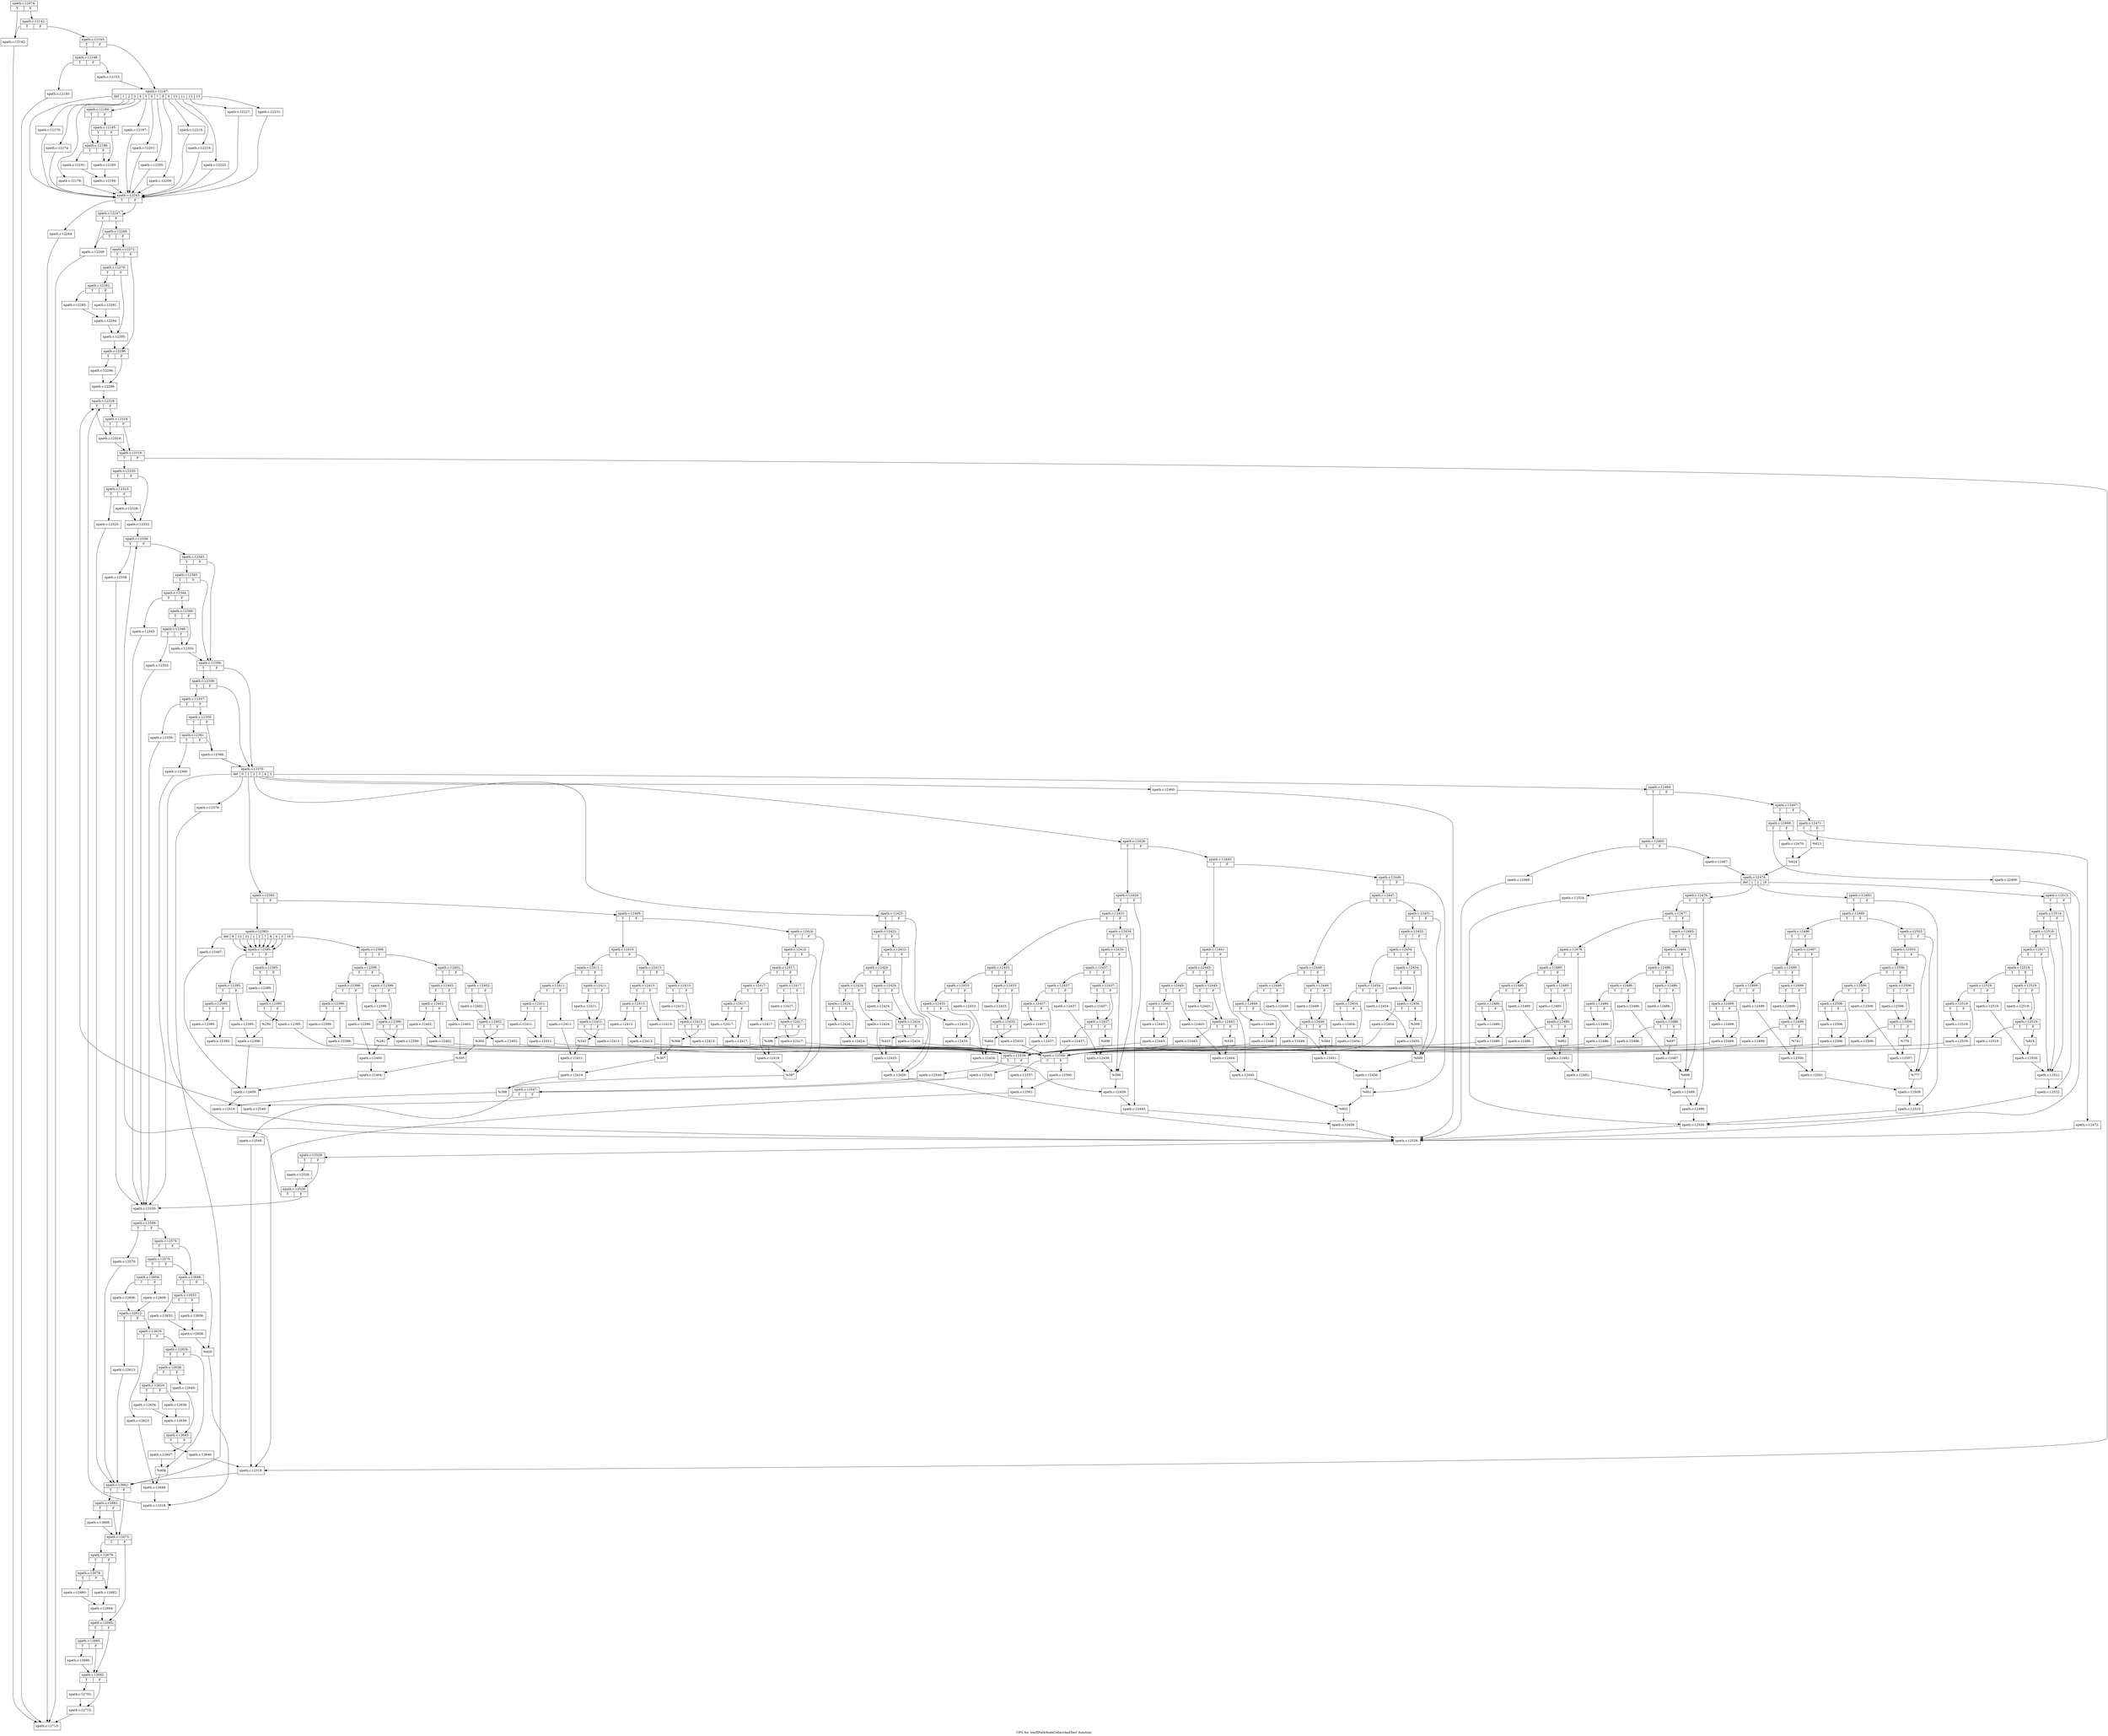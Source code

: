 digraph "CFG for 'xmlXPathNodeCollectAndTest' function" {
	label="CFG for 'xmlXPathNodeCollectAndTest' function";

	Node0x4fb3de0 [shape=record,label="{xpath.c:12074:|{<s0>T|<s1>F}}"];
	Node0x4fb3de0:s0 -> Node0x4fd3a60;
	Node0x4fb3de0:s1 -> Node0x4fd3b00;
	Node0x4fd3b00 [shape=record,label="{xpath.c:12142:|{<s0>T|<s1>F}}"];
	Node0x4fd3b00:s0 -> Node0x4fd3a60;
	Node0x4fd3b00:s1 -> Node0x4fd3ab0;
	Node0x4fd3a60 [shape=record,label="{xpath.c:12142:}"];
	Node0x4fd3a60 -> Node0x4fc3c10;
	Node0x4fd3ab0 [shape=record,label="{xpath.c:12143:|{<s0>T|<s1>F}}"];
	Node0x4fd3ab0:s0 -> Node0x4fd4680;
	Node0x4fd3ab0:s1 -> Node0x4fd46d0;
	Node0x4fd4680 [shape=record,label="{xpath.c:12148:|{<s0>T|<s1>F}}"];
	Node0x4fd4680:s0 -> Node0x4fd4d00;
	Node0x4fd4680:s1 -> Node0x4fd4d50;
	Node0x4fd4d00 [shape=record,label="{xpath.c:12150:}"];
	Node0x4fd4d00 -> Node0x4fc3c10;
	Node0x4fd4d50 [shape=record,label="{xpath.c:12153:}"];
	Node0x4fd4d50 -> Node0x4fd46d0;
	Node0x4fd46d0 [shape=record,label="{xpath.c:12167:|{<s0>def|<s1>1|<s2>2|<s3>3|<s4>4|<s5>5|<s6>6|<s7>7|<s8>8|<s9>9|<s10>10|<s11>11|<s12>12|<s13>13}}"];
	Node0x4fd46d0:s0 -> Node0x4fd5eb0;
	Node0x4fd46d0:s1 -> Node0x4fd6480;
	Node0x4fd46d0:s2 -> Node0x4fd6630;
	Node0x4fd46d0:s3 -> Node0x4fd67e0;
	Node0x4fd46d0:s4 -> Node0x4fd7160;
	Node0x4fd46d0:s5 -> Node0x4fd6f20;
	Node0x4fd46d0:s6 -> Node0x4fd7c00;
	Node0x4fd46d0:s7 -> Node0x4fd8450;
	Node0x4fd46d0:s8 -> Node0x4fd8750;
	Node0x4fd46d0:s9 -> Node0x4fd8a50;
	Node0x4fd46d0:s10 -> Node0x4fd8fa0;
	Node0x4fd46d0:s11 -> Node0x4fd92a0;
	Node0x4fd46d0:s12 -> Node0x4fd9ba0;
	Node0x4fd46d0:s13 -> Node0x4fda000;
	Node0x4fd6480 [shape=record,label="{xpath.c:12170:}"];
	Node0x4fd6480 -> Node0x4fd5eb0;
	Node0x4fd6630 [shape=record,label="{xpath.c:12174:}"];
	Node0x4fd6630 -> Node0x4fd5eb0;
	Node0x4fd67e0 [shape=record,label="{xpath.c:12178:}"];
	Node0x4fd67e0 -> Node0x4fd5eb0;
	Node0x4fd7160 [shape=record,label="{xpath.c:12184:|{<s0>T|<s1>F}}"];
	Node0x4fd7160:s0 -> Node0x4fd7320;
	Node0x4fd7160:s1 -> Node0x4fd7370;
	Node0x4fd7370 [shape=record,label="{xpath.c:12185:|{<s0>T|<s1>F}}"];
	Node0x4fd7370:s0 -> Node0x4fd7320;
	Node0x4fd7370:s1 -> Node0x4fd72d0;
	Node0x4fd7320 [shape=record,label="{xpath.c:12186:|{<s0>T|<s1>F}}"];
	Node0x4fd7320:s0 -> Node0x4fd7230;
	Node0x4fd7320:s1 -> Node0x4fd72d0;
	Node0x4fd7230 [shape=record,label="{xpath.c:12191:}"];
	Node0x4fd7230 -> Node0x4fd7280;
	Node0x4fd72d0 [shape=record,label="{xpath.c:12193:}"];
	Node0x4fd72d0 -> Node0x4fd7280;
	Node0x4fd7280 [shape=record,label="{xpath.c:12194:}"];
	Node0x4fd7280 -> Node0x4fd5eb0;
	Node0x4fd6f20 [shape=record,label="{xpath.c:12197:}"];
	Node0x4fd6f20 -> Node0x4fd5eb0;
	Node0x4fd7c00 [shape=record,label="{xpath.c:12201:}"];
	Node0x4fd7c00 -> Node0x4fd5eb0;
	Node0x4fd8450 [shape=record,label="{xpath.c:12205:}"];
	Node0x4fd8450 -> Node0x4fd5eb0;
	Node0x4fd8750 [shape=record,label="{xpath.c:12209:}"];
	Node0x4fd8750 -> Node0x4fd5eb0;
	Node0x4fd8a50 [shape=record,label="{xpath.c:12213:}"];
	Node0x4fd8a50 -> Node0x4fd5eb0;
	Node0x4fd8fa0 [shape=record,label="{xpath.c:12219:}"];
	Node0x4fd8fa0 -> Node0x4fd5eb0;
	Node0x4fd92a0 [shape=record,label="{xpath.c:12223:}"];
	Node0x4fd92a0 -> Node0x4fd5eb0;
	Node0x4fd9ba0 [shape=record,label="{xpath.c:12227:}"];
	Node0x4fd9ba0 -> Node0x4fd5eb0;
	Node0x4fda000 [shape=record,label="{xpath.c:12231:}"];
	Node0x4fda000 -> Node0x4fd5eb0;
	Node0x4fd5eb0 [shape=record,label="{xpath.c:12243:|{<s0>T|<s1>F}}"];
	Node0x4fd5eb0:s0 -> Node0x4fd61b0;
	Node0x4fd5eb0:s1 -> Node0x4fda400;
	Node0x4fd61b0 [shape=record,label="{xpath.c:12244:}"];
	Node0x4fd61b0 -> Node0x4fc3c10;
	Node0x4fda400 [shape=record,label="{xpath.c:12247:|{<s0>T|<s1>F}}"];
	Node0x4fda400:s0 -> Node0x4fdad70;
	Node0x4fda400:s1 -> Node0x4fdae10;
	Node0x4fdae10 [shape=record,label="{xpath.c:12248:|{<s0>T|<s1>F}}"];
	Node0x4fdae10:s0 -> Node0x4fdad70;
	Node0x4fdae10:s1 -> Node0x4fdadc0;
	Node0x4fdad70 [shape=record,label="{xpath.c:12249:}"];
	Node0x4fdad70 -> Node0x4fc3c10;
	Node0x4fdadc0 [shape=record,label="{xpath.c:12271:|{<s0>T|<s1>F}}"];
	Node0x4fdadc0:s0 -> Node0x4fdbfa0;
	Node0x4fdadc0:s1 -> Node0x4fdbff0;
	Node0x4fdbfa0 [shape=record,label="{xpath.c:12279:|{<s0>T|<s1>F}}"];
	Node0x4fdbfa0:s0 -> Node0x4fdcae0;
	Node0x4fdbfa0:s1 -> Node0x4fdcb30;
	Node0x4fdcae0 [shape=record,label="{xpath.c:12281:|{<s0>T|<s1>F}}"];
	Node0x4fdcae0:s0 -> Node0x4fdd040;
	Node0x4fdcae0:s1 -> Node0x4fdd5f0;
	Node0x4fdd040 [shape=record,label="{xpath.c:12285:}"];
	Node0x4fdd040 -> Node0x4fdd370;
	Node0x4fdd5f0 [shape=record,label="{xpath.c:12291:}"];
	Node0x4fdd5f0 -> Node0x4fdd370;
	Node0x4fdd370 [shape=record,label="{xpath.c:12294:}"];
	Node0x4fdd370 -> Node0x4fdcb30;
	Node0x4fdcb30 [shape=record,label="{xpath.c:12295:}"];
	Node0x4fdcb30 -> Node0x4fdbff0;
	Node0x4fdbff0 [shape=record,label="{xpath.c:12296:|{<s0>T|<s1>F}}"];
	Node0x4fdbff0:s0 -> Node0x4fde670;
	Node0x4fdbff0:s1 -> Node0x4fde620;
	Node0x4fde670 [shape=record,label="{xpath.c:12296:}"];
	Node0x4fde670 -> Node0x4fde620;
	Node0x4fde620 [shape=record,label="{xpath.c:12296:}"];
	Node0x4fde620 -> Node0x4fdf4d0;
	Node0x4fdf4d0 [shape=record,label="{xpath.c:12318:|{<s0>T|<s1>F}}"];
	Node0x4fdf4d0:s0 -> Node0x4fdf780;
	Node0x4fdf4d0:s1 -> Node0x4fdf7d0;
	Node0x4fdf7d0 [shape=record,label="{xpath.c:12318:|{<s0>T|<s1>F}}"];
	Node0x4fdf7d0:s0 -> Node0x4fdf780;
	Node0x4fdf7d0:s1 -> Node0x4fdf730;
	Node0x4fdf780 [shape=record,label="{xpath.c:12319:}"];
	Node0x4fdf780 -> Node0x4fdf730;
	Node0x4fdf730 [shape=record,label="{xpath.c:12318:|{<s0>T|<s1>F}}"];
	Node0x4fdf730:s0 -> Node0x4fe0120;
	Node0x4fdf730:s1 -> Node0x4fdf6b0;
	Node0x4fe0120 [shape=record,label="{xpath.c:12320:|{<s0>T|<s1>F}}"];
	Node0x4fe0120:s0 -> Node0x4fe0910;
	Node0x4fe0120:s1 -> Node0x4fe0960;
	Node0x4fe0910 [shape=record,label="{xpath.c:12323:|{<s0>T|<s1>F}}"];
	Node0x4fe0910:s0 -> Node0x4fe0e70;
	Node0x4fe0910:s1 -> Node0x4fe0ec0;
	Node0x4fe0e70 [shape=record,label="{xpath.c:12325:}"];
	Node0x4fe0e70 -> Node0x4fe1050;
	Node0x4fe0ec0 [shape=record,label="{xpath.c:12328:}"];
	Node0x4fe0ec0 -> Node0x4fe0960;
	Node0x4fe0960 [shape=record,label="{xpath.c:12332:}"];
	Node0x4fe0960 -> Node0x4fe1da0;
	Node0x4fe1da0 [shape=record,label="{xpath.c:12336:|{<s0>T|<s1>F}}"];
	Node0x4fe1da0:s0 -> Node0x4fe2380;
	Node0x4fe1da0:s1 -> Node0x4fe23d0;
	Node0x4fe2380 [shape=record,label="{xpath.c:12338:}"];
	Node0x4fe2380 -> Node0x4fe1d00;
	Node0x4fe23d0 [shape=record,label="{xpath.c:12343:|{<s0>T|<s1>F}}"];
	Node0x4fe23d0:s0 -> Node0x4fe27a0;
	Node0x4fe23d0:s1 -> Node0x4fe2750;
	Node0x4fe27a0 [shape=record,label="{xpath.c:12343:|{<s0>T|<s1>F}}"];
	Node0x4fe27a0:s0 -> Node0x4fe2700;
	Node0x4fe27a0:s1 -> Node0x4fe2750;
	Node0x4fe2700 [shape=record,label="{xpath.c:12344:|{<s0>T|<s1>F}}"];
	Node0x4fe2700:s0 -> Node0x4fe2e20;
	Node0x4fe2700:s1 -> Node0x4fe2e70;
	Node0x4fe2e20 [shape=record,label="{xpath.c:12345:}"];
	Node0x4fe2e20 -> Node0x4fe1d00;
	Node0x4fe2e70 [shape=record,label="{xpath.c:12346:|{<s0>T|<s1>F}}"];
	Node0x4fe2e70:s0 -> Node0x4fe3350;
	Node0x4fe2e70:s1 -> Node0x4fe3300;
	Node0x4fe3350 [shape=record,label="{xpath.c:12348:|{<s0>T|<s1>F}}"];
	Node0x4fe3350:s0 -> Node0x4fe32b0;
	Node0x4fe3350:s1 -> Node0x4fe3300;
	Node0x4fe32b0 [shape=record,label="{xpath.c:12353:}"];
	Node0x4fe32b0 -> Node0x4fe1d00;
	Node0x4fe3300 [shape=record,label="{xpath.c:12355:}"];
	Node0x4fe3300 -> Node0x4fe2750;
	Node0x4fe2750 [shape=record,label="{xpath.c:12356:|{<s0>T|<s1>F}}"];
	Node0x4fe2750:s0 -> Node0x4fe3ef0;
	Node0x4fe2750:s1 -> Node0x4fe3ea0;
	Node0x4fe3ef0 [shape=record,label="{xpath.c:12356:|{<s0>T|<s1>F}}"];
	Node0x4fe3ef0:s0 -> Node0x4fe3e50;
	Node0x4fe3ef0:s1 -> Node0x4fe3ea0;
	Node0x4fe3e50 [shape=record,label="{xpath.c:12357:|{<s0>T|<s1>F}}"];
	Node0x4fe3e50:s0 -> Node0x4fe4570;
	Node0x4fe3e50:s1 -> Node0x4fe45c0;
	Node0x4fe4570 [shape=record,label="{xpath.c:12358:}"];
	Node0x4fe4570 -> Node0x4fe1d00;
	Node0x4fe45c0 [shape=record,label="{xpath.c:12359:|{<s0>T|<s1>F}}"];
	Node0x4fe45c0:s0 -> Node0x4fe4aa0;
	Node0x4fe45c0:s1 -> Node0x4fe4a50;
	Node0x4fe4aa0 [shape=record,label="{xpath.c:12361:|{<s0>T|<s1>F}}"];
	Node0x4fe4aa0:s0 -> Node0x4fe4a00;
	Node0x4fe4aa0:s1 -> Node0x4fe4a50;
	Node0x4fe4a00 [shape=record,label="{xpath.c:12366:}"];
	Node0x4fe4a00 -> Node0x4fe1d00;
	Node0x4fe4a50 [shape=record,label="{xpath.c:12368:}"];
	Node0x4fe4a50 -> Node0x4fe3ea0;
	Node0x4fe3ea0 [shape=record,label="{xpath.c:12370:|{<s0>def|<s1>0|<s2>1|<s3>2|<s4>3|<s5>4|<s6>5}}"];
	Node0x4fe3ea0:s0 -> Node0x4fe56f0;
	Node0x4fe3ea0:s1 -> Node0x4fe5b10;
	Node0x4fe3ea0:s2 -> Node0x4fe5fe0;
	Node0x4fe3ea0:s3 -> Node0x4ff2210;
	Node0x4fe3ea0:s4 -> Node0x4ff47d0;
	Node0x4fe3ea0:s5 -> Node0x5000260;
	Node0x4fe3ea0:s6 -> Node0x50006f0;
	Node0x4fe5b10 [shape=record,label="{xpath.c:12378:}"];
	Node0x4fe5b10 -> Node0x4fe1050;
	Node0x4fe5fe0 [shape=record,label="{xpath.c:12382:|{<s0>T|<s1>F}}"];
	Node0x4fe5fe0:s0 -> Node0x4fe60d0;
	Node0x4fe5fe0:s1 -> Node0x4fe6170;
	Node0x4fe60d0 [shape=record,label="{xpath.c:12383:|{<s0>def|<s1>9|<s2>13|<s3>21|<s4>1|<s5>2|<s6>7|<s7>8|<s8>4|<s9>3|<s10>18}}"];
	Node0x4fe60d0:s0 -> Node0x4fe6670;
	Node0x4fe60d0:s1 -> Node0x4fe69b0;
	Node0x4fe60d0:s2 -> Node0x4fe69b0;
	Node0x4fe60d0:s3 -> Node0x4fe69b0;
	Node0x4fe60d0:s4 -> Node0x4fe69b0;
	Node0x4fe60d0:s5 -> Node0x4fe69b0;
	Node0x4fe60d0:s6 -> Node0x4fe69b0;
	Node0x4fe60d0:s7 -> Node0x4fe69b0;
	Node0x4fe60d0:s8 -> Node0x4fe69b0;
	Node0x4fe60d0:s9 -> Node0x4fe69b0;
	Node0x4fe60d0:s10 -> Node0x4fe82e0;
	Node0x4fe69b0 [shape=record,label="{xpath.c:12395:|{<s0>T|<s1>F}}"];
	Node0x4fe69b0:s0 -> Node0x4fe6a70;
	Node0x4fe69b0:s1 -> Node0x4fe6b10;
	Node0x4fe6a70 [shape=record,label="{xpath.c:12395:|{<s0>T|<s1>F}}"];
	Node0x4fe6a70:s0 -> Node0x4fe6e10;
	Node0x4fe6a70:s1 -> Node0x4fe6e60;
	Node0x4fe6e10 [shape=record,label="{xpath.c:12395:|{<s0>T|<s1>F}}"];
	Node0x4fe6e10:s0 -> Node0x4fe7260;
	Node0x4fe6e10:s1 -> Node0x4fe72b0;
	Node0x4fe7260 [shape=record,label="{xpath.c:12395:}"];
	Node0x4fe7260 -> Node0x4fe72b0;
	Node0x4fe72b0 [shape=record,label="{xpath.c:12395:}"];
	Node0x4fe72b0 -> Node0x4fe7780;
	Node0x4fe6e60 [shape=record,label="{xpath.c:12395:}"];
	Node0x4fe6e60 -> Node0x4fe6ac0;
	Node0x4fe6b10 [shape=record,label="{xpath.c:12395:|{<s0>T|<s1>F}}"];
	Node0x4fe6b10:s0 -> Node0x4fe7940;
	Node0x4fe6b10:s1 -> Node0x4fe7990;
	Node0x4fe7940 [shape=record,label="{xpath.c:12395:}"];
	Node0x4fe7940 -> Node0x4fe7990;
	Node0x4fe7990 [shape=record,label="{xpath.c:12395:|{<s0>T|<s1>F}}"];
	Node0x4fe7990:s0 -> Node0x4fe7f00;
	Node0x4fe7990:s1 -> Node0x4fe7f50;
	Node0x4fe7f00 [shape=record,label="{xpath.c:12395:}"];
	Node0x4fe7f00 -> Node0x4fe8140;
	Node0x4fe7f50 [shape=record,label="{%250}"];
	Node0x4fe7f50 -> Node0x4fe6ac0;
	Node0x4fe6ac0 [shape=record,label="{xpath.c:12396:}"];
	Node0x4fe6ac0 -> Node0x4fe64c0;
	Node0x4fe82e0 [shape=record,label="{xpath.c:12398:|{<s0>T|<s1>F}}"];
	Node0x4fe82e0:s0 -> Node0x4fe8440;
	Node0x4fe82e0:s1 -> Node0x4fe84e0;
	Node0x4fe8440 [shape=record,label="{xpath.c:12399:|{<s0>T|<s1>F}}"];
	Node0x4fe8440:s0 -> Node0x4fe8870;
	Node0x4fe8440:s1 -> Node0x4fe8910;
	Node0x4fe8870 [shape=record,label="{xpath.c:12399:|{<s0>T|<s1>F}}"];
	Node0x4fe8870:s0 -> Node0x4fe8bb0;
	Node0x4fe8870:s1 -> Node0x4fe8c00;
	Node0x4fe8bb0 [shape=record,label="{xpath.c:12399:|{<s0>T|<s1>F}}"];
	Node0x4fe8bb0:s0 -> Node0x4fe9080;
	Node0x4fe8bb0:s1 -> Node0x4fe90d0;
	Node0x4fe9080 [shape=record,label="{xpath.c:12399:}"];
	Node0x4fe9080 -> Node0x4fe90d0;
	Node0x4fe90d0 [shape=record,label="{xpath.c:12399:}"];
	Node0x4fe90d0 -> Node0x4fe7780;
	Node0x4fe8c00 [shape=record,label="{xpath.c:12399:}"];
	Node0x4fe8c00 -> Node0x4fe88c0;
	Node0x4fe8910 [shape=record,label="{xpath.c:12399:|{<s0>T|<s1>F}}"];
	Node0x4fe8910:s0 -> Node0x4fe9910;
	Node0x4fe8910:s1 -> Node0x4fe9960;
	Node0x4fe9910 [shape=record,label="{xpath.c:12399:}"];
	Node0x4fe9910 -> Node0x4fe9960;
	Node0x4fe9960 [shape=record,label="{xpath.c:12399:|{<s0>T|<s1>F}}"];
	Node0x4fe9960:s0 -> Node0x4fea080;
	Node0x4fe9960:s1 -> Node0x4fea0d0;
	Node0x4fea080 [shape=record,label="{xpath.c:12399:}"];
	Node0x4fea080 -> Node0x4fe8140;
	Node0x4fea0d0 [shape=record,label="{%281}"];
	Node0x4fea0d0 -> Node0x4fe88c0;
	Node0x4fe88c0 [shape=record,label="{xpath.c:12400:}"];
	Node0x4fe88c0 -> Node0x4fe8490;
	Node0x4fe84e0 [shape=record,label="{xpath.c:12401:|{<s0>T|<s1>F}}"];
	Node0x4fe84e0:s0 -> Node0x4fea600;
	Node0x4fe84e0:s1 -> Node0x4fea6a0;
	Node0x4fea600 [shape=record,label="{xpath.c:12402:|{<s0>T|<s1>F}}"];
	Node0x4fea600:s0 -> Node0x4fea9a0;
	Node0x4fea600:s1 -> Node0x4fea9f0;
	Node0x4fea9a0 [shape=record,label="{xpath.c:12402:|{<s0>T|<s1>F}}"];
	Node0x4fea9a0:s0 -> Node0x4feadf0;
	Node0x4fea9a0:s1 -> Node0x4feae40;
	Node0x4feadf0 [shape=record,label="{xpath.c:12402:}"];
	Node0x4feadf0 -> Node0x4feae40;
	Node0x4feae40 [shape=record,label="{xpath.c:12402:}"];
	Node0x4feae40 -> Node0x4fe7780;
	Node0x4fea9f0 [shape=record,label="{xpath.c:12402:}"];
	Node0x4fea9f0 -> Node0x4fea650;
	Node0x4fea6a0 [shape=record,label="{xpath.c:12402:|{<s0>T|<s1>F}}"];
	Node0x4fea6a0:s0 -> Node0x4feb480;
	Node0x4fea6a0:s1 -> Node0x4feb4d0;
	Node0x4feb480 [shape=record,label="{xpath.c:12402:}"];
	Node0x4feb480 -> Node0x4feb4d0;
	Node0x4feb4d0 [shape=record,label="{xpath.c:12402:|{<s0>T|<s1>F}}"];
	Node0x4feb4d0:s0 -> Node0x4feba40;
	Node0x4feb4d0:s1 -> Node0x4feba90;
	Node0x4feba40 [shape=record,label="{xpath.c:12402:}"];
	Node0x4feba40 -> Node0x4fe8140;
	Node0x4feba90 [shape=record,label="{%304}"];
	Node0x4feba90 -> Node0x4fea650;
	Node0x4fea650 [shape=record,label="{%305}"];
	Node0x4fea650 -> Node0x4fe8490;
	Node0x4fe8490 [shape=record,label="{xpath.c:12404:}"];
	Node0x4fe8490 -> Node0x4fe64c0;
	Node0x4fe6670 [shape=record,label="{xpath.c:12407:}"];
	Node0x4fe6670 -> Node0x4fe64c0;
	Node0x4fe64c0 [shape=record,label="{xpath.c:12409:}"];
	Node0x4fe64c0 -> Node0x4fe6120;
	Node0x4fe6170 [shape=record,label="{xpath.c:12409:|{<s0>T|<s1>F}}"];
	Node0x4fe6170:s0 -> Node0x4fec170;
	Node0x4fe6170:s1 -> Node0x4fec210;
	Node0x4fec170 [shape=record,label="{xpath.c:12410:|{<s0>T|<s1>F}}"];
	Node0x4fec170:s0 -> Node0x4fec760;
	Node0x4fec170:s1 -> Node0x4fec800;
	Node0x4fec760 [shape=record,label="{xpath.c:12411:|{<s0>T|<s1>F}}"];
	Node0x4fec760:s0 -> Node0x4fecbf0;
	Node0x4fec760:s1 -> Node0x4fecc90;
	Node0x4fecbf0 [shape=record,label="{xpath.c:12411:|{<s0>T|<s1>F}}"];
	Node0x4fecbf0:s0 -> Node0x4fecf30;
	Node0x4fecbf0:s1 -> Node0x4fecf80;
	Node0x4fecf30 [shape=record,label="{xpath.c:12411:|{<s0>T|<s1>F}}"];
	Node0x4fecf30:s0 -> Node0x4fed400;
	Node0x4fecf30:s1 -> Node0x4fed450;
	Node0x4fed400 [shape=record,label="{xpath.c:12411:}"];
	Node0x4fed400 -> Node0x4fed450;
	Node0x4fed450 [shape=record,label="{xpath.c:12411:}"];
	Node0x4fed450 -> Node0x4fe7780;
	Node0x4fecf80 [shape=record,label="{xpath.c:12411:}"];
	Node0x4fecf80 -> Node0x4fecc40;
	Node0x4fecc90 [shape=record,label="{xpath.c:12411:|{<s0>T|<s1>F}}"];
	Node0x4fecc90:s0 -> Node0x4fedc90;
	Node0x4fecc90:s1 -> Node0x4fedce0;
	Node0x4fedc90 [shape=record,label="{xpath.c:12411:}"];
	Node0x4fedc90 -> Node0x4fedce0;
	Node0x4fedce0 [shape=record,label="{xpath.c:12411:|{<s0>T|<s1>F}}"];
	Node0x4fedce0:s0 -> Node0x4fee400;
	Node0x4fedce0:s1 -> Node0x4fee450;
	Node0x4fee400 [shape=record,label="{xpath.c:12411:}"];
	Node0x4fee400 -> Node0x4fe8140;
	Node0x4fee450 [shape=record,label="{%343}"];
	Node0x4fee450 -> Node0x4fecc40;
	Node0x4fecc40 [shape=record,label="{xpath.c:12411:}"];
	Node0x4fecc40 -> Node0x4fec7b0;
	Node0x4fec800 [shape=record,label="{xpath.c:12413:|{<s0>T|<s1>F}}"];
	Node0x4fec800:s0 -> Node0x4fee7a0;
	Node0x4fec800:s1 -> Node0x4fee840;
	Node0x4fee7a0 [shape=record,label="{xpath.c:12413:|{<s0>T|<s1>F}}"];
	Node0x4fee7a0:s0 -> Node0x4feeb40;
	Node0x4fee7a0:s1 -> Node0x4feeb90;
	Node0x4feeb40 [shape=record,label="{xpath.c:12413:|{<s0>T|<s1>F}}"];
	Node0x4feeb40:s0 -> Node0x4feef90;
	Node0x4feeb40:s1 -> Node0x4feefe0;
	Node0x4feef90 [shape=record,label="{xpath.c:12413:}"];
	Node0x4feef90 -> Node0x4feefe0;
	Node0x4feefe0 [shape=record,label="{xpath.c:12413:}"];
	Node0x4feefe0 -> Node0x4fe7780;
	Node0x4feeb90 [shape=record,label="{xpath.c:12413:}"];
	Node0x4feeb90 -> Node0x4fee7f0;
	Node0x4fee840 [shape=record,label="{xpath.c:12413:|{<s0>T|<s1>F}}"];
	Node0x4fee840:s0 -> Node0x4fef620;
	Node0x4fee840:s1 -> Node0x4fef670;
	Node0x4fef620 [shape=record,label="{xpath.c:12413:}"];
	Node0x4fef620 -> Node0x4fef670;
	Node0x4fef670 [shape=record,label="{xpath.c:12413:|{<s0>T|<s1>F}}"];
	Node0x4fef670:s0 -> Node0x4fefbe0;
	Node0x4fef670:s1 -> Node0x4fefc30;
	Node0x4fefbe0 [shape=record,label="{xpath.c:12413:}"];
	Node0x4fefbe0 -> Node0x4fe8140;
	Node0x4fefc30 [shape=record,label="{%366}"];
	Node0x4fefc30 -> Node0x4fee7f0;
	Node0x4fee7f0 [shape=record,label="{%367}"];
	Node0x4fee7f0 -> Node0x4fec7b0;
	Node0x4fec7b0 [shape=record,label="{xpath.c:12414:}"];
	Node0x4fec7b0 -> Node0x4fec1c0;
	Node0x4fec210 [shape=record,label="{xpath.c:12414:|{<s0>T|<s1>F}}"];
	Node0x4fec210:s0 -> Node0x4ff0170;
	Node0x4fec210:s1 -> Node0x4ff0120;
	Node0x4ff0170 [shape=record,label="{xpath.c:12415:|{<s0>T|<s1>F}}"];
	Node0x4ff0170:s0 -> Node0x4ff00d0;
	Node0x4ff0170:s1 -> Node0x4ff0120;
	Node0x4ff00d0 [shape=record,label="{xpath.c:12417:|{<s0>T|<s1>F}}"];
	Node0x4ff00d0:s0 -> Node0x4ff0860;
	Node0x4ff00d0:s1 -> Node0x4ff0900;
	Node0x4ff0860 [shape=record,label="{xpath.c:12417:|{<s0>T|<s1>F}}"];
	Node0x4ff0860:s0 -> Node0x4ff0ba0;
	Node0x4ff0860:s1 -> Node0x4ff0bf0;
	Node0x4ff0ba0 [shape=record,label="{xpath.c:12417:|{<s0>T|<s1>F}}"];
	Node0x4ff0ba0:s0 -> Node0x4ff0ff0;
	Node0x4ff0ba0:s1 -> Node0x4ff1040;
	Node0x4ff0ff0 [shape=record,label="{xpath.c:12417:}"];
	Node0x4ff0ff0 -> Node0x4ff1040;
	Node0x4ff1040 [shape=record,label="{xpath.c:12417:}"];
	Node0x4ff1040 -> Node0x4fe7780;
	Node0x4ff0bf0 [shape=record,label="{xpath.c:12417:}"];
	Node0x4ff0bf0 -> Node0x4ff08b0;
	Node0x4ff0900 [shape=record,label="{xpath.c:12417:|{<s0>T|<s1>F}}"];
	Node0x4ff0900:s0 -> Node0x4ff1680;
	Node0x4ff0900:s1 -> Node0x4ff16d0;
	Node0x4ff1680 [shape=record,label="{xpath.c:12417:}"];
	Node0x4ff1680 -> Node0x4ff16d0;
	Node0x4ff16d0 [shape=record,label="{xpath.c:12417:|{<s0>T|<s1>F}}"];
	Node0x4ff16d0:s0 -> Node0x4ff1c40;
	Node0x4ff16d0:s1 -> Node0x4ff1c90;
	Node0x4ff1c40 [shape=record,label="{xpath.c:12417:}"];
	Node0x4ff1c40 -> Node0x4fe8140;
	Node0x4ff1c90 [shape=record,label="{%396}"];
	Node0x4ff1c90 -> Node0x4ff08b0;
	Node0x4ff08b0 [shape=record,label="{xpath.c:12418:}"];
	Node0x4ff08b0 -> Node0x4ff0120;
	Node0x4ff0120 [shape=record,label="{%397}"];
	Node0x4ff0120 -> Node0x4fec1c0;
	Node0x4fec1c0 [shape=record,label="{%398}"];
	Node0x4fec1c0 -> Node0x4fe6120;
	Node0x4fe6120 [shape=record,label="{xpath.c:12419:}"];
	Node0x4fe6120 -> Node0x4fe56f0;
	Node0x4ff2210 [shape=record,label="{xpath.c:12421:|{<s0>T|<s1>F}}"];
	Node0x4ff2210:s0 -> Node0x4ff23a0;
	Node0x4ff2210:s1 -> Node0x4ff2350;
	Node0x4ff23a0 [shape=record,label="{xpath.c:12422:|{<s0>T|<s1>F}}"];
	Node0x4ff23a0:s0 -> Node0x4ff2300;
	Node0x4ff23a0:s1 -> Node0x4ff27b0;
	Node0x4ff27b0 [shape=record,label="{xpath.c:12422:|{<s0>T|<s1>F}}"];
	Node0x4ff27b0:s0 -> Node0x4ff2300;
	Node0x4ff27b0:s1 -> Node0x4ff2350;
	Node0x4ff2300 [shape=record,label="{xpath.c:12424:|{<s0>T|<s1>F}}"];
	Node0x4ff2300:s0 -> Node0x4ff2ee0;
	Node0x4ff2300:s1 -> Node0x4ff2f80;
	Node0x4ff2ee0 [shape=record,label="{xpath.c:12424:|{<s0>T|<s1>F}}"];
	Node0x4ff2ee0:s0 -> Node0x4ff3280;
	Node0x4ff2ee0:s1 -> Node0x4ff32d0;
	Node0x4ff3280 [shape=record,label="{xpath.c:12424:|{<s0>T|<s1>F}}"];
	Node0x4ff3280:s0 -> Node0x4ff36d0;
	Node0x4ff3280:s1 -> Node0x4ff3720;
	Node0x4ff36d0 [shape=record,label="{xpath.c:12424:}"];
	Node0x4ff36d0 -> Node0x4ff3720;
	Node0x4ff3720 [shape=record,label="{xpath.c:12424:}"];
	Node0x4ff3720 -> Node0x4fe7780;
	Node0x4ff32d0 [shape=record,label="{xpath.c:12424:}"];
	Node0x4ff32d0 -> Node0x4ff2f30;
	Node0x4ff2f80 [shape=record,label="{xpath.c:12424:|{<s0>T|<s1>F}}"];
	Node0x4ff2f80:s0 -> Node0x4ff3d60;
	Node0x4ff2f80:s1 -> Node0x4ff3db0;
	Node0x4ff3d60 [shape=record,label="{xpath.c:12424:}"];
	Node0x4ff3d60 -> Node0x4ff3db0;
	Node0x4ff3db0 [shape=record,label="{xpath.c:12424:|{<s0>T|<s1>F}}"];
	Node0x4ff3db0:s0 -> Node0x4ff4320;
	Node0x4ff3db0:s1 -> Node0x4ff4370;
	Node0x4ff4320 [shape=record,label="{xpath.c:12424:}"];
	Node0x4ff4320 -> Node0x4fe8140;
	Node0x4ff4370 [shape=record,label="{%433}"];
	Node0x4ff4370 -> Node0x4ff2f30;
	Node0x4ff2f30 [shape=record,label="{xpath.c:12425:}"];
	Node0x4ff2f30 -> Node0x4ff2350;
	Node0x4ff2350 [shape=record,label="{xpath.c:12426:}"];
	Node0x4ff2350 -> Node0x4fe56f0;
	Node0x4ff47d0 [shape=record,label="{xpath.c:12428:|{<s0>T|<s1>F}}"];
	Node0x4ff47d0:s0 -> Node0x4ff48c0;
	Node0x4ff47d0:s1 -> Node0x4ff4960;
	Node0x4ff48c0 [shape=record,label="{xpath.c:12429:|{<s0>T|<s1>F}}"];
	Node0x4ff48c0:s0 -> Node0x4ff4d20;
	Node0x4ff48c0:s1 -> Node0x4ff4d70;
	Node0x4ff4d20 [shape=record,label="{xpath.c:12431:|{<s0>T|<s1>F}}"];
	Node0x4ff4d20:s0 -> Node0x4ff5200;
	Node0x4ff4d20:s1 -> Node0x4ff52a0;
	Node0x4ff5200 [shape=record,label="{xpath.c:12433:|{<s0>T|<s1>F}}"];
	Node0x4ff5200:s0 -> Node0x4ff55d0;
	Node0x4ff5200:s1 -> Node0x4ff5670;
	Node0x4ff55d0 [shape=record,label="{xpath.c:12433:|{<s0>T|<s1>F}}"];
	Node0x4ff55d0:s0 -> Node0x4ff5910;
	Node0x4ff55d0:s1 -> Node0x4ff5960;
	Node0x4ff5910 [shape=record,label="{xpath.c:12433:|{<s0>T|<s1>F}}"];
	Node0x4ff5910:s0 -> Node0x4ff5d60;
	Node0x4ff5910:s1 -> Node0x4ff5db0;
	Node0x4ff5d60 [shape=record,label="{xpath.c:12433:}"];
	Node0x4ff5d60 -> Node0x4ff5db0;
	Node0x4ff5db0 [shape=record,label="{xpath.c:12433:}"];
	Node0x4ff5db0 -> Node0x4fe7780;
	Node0x4ff5960 [shape=record,label="{xpath.c:12433:}"];
	Node0x4ff5960 -> Node0x4ff5620;
	Node0x4ff5670 [shape=record,label="{xpath.c:12433:|{<s0>T|<s1>F}}"];
	Node0x4ff5670:s0 -> Node0x4ff63f0;
	Node0x4ff5670:s1 -> Node0x4ff6440;
	Node0x4ff63f0 [shape=record,label="{xpath.c:12433:}"];
	Node0x4ff63f0 -> Node0x4ff6440;
	Node0x4ff6440 [shape=record,label="{xpath.c:12433:|{<s0>T|<s1>F}}"];
	Node0x4ff6440:s0 -> Node0x4ff69b0;
	Node0x4ff6440:s1 -> Node0x4ff6a00;
	Node0x4ff69b0 [shape=record,label="{xpath.c:12433:}"];
	Node0x4ff69b0 -> Node0x4fe8140;
	Node0x4ff6a00 [shape=record,label="{%464}"];
	Node0x4ff6a00 -> Node0x4ff5620;
	Node0x4ff5620 [shape=record,label="{xpath.c:12434:}"];
	Node0x4ff5620 -> Node0x4ff5250;
	Node0x4ff52a0 [shape=record,label="{xpath.c:12434:|{<s0>T|<s1>F}}"];
	Node0x4ff52a0:s0 -> Node0x4ff6eb0;
	Node0x4ff52a0:s1 -> Node0x4ff6e60;
	Node0x4ff6eb0 [shape=record,label="{xpath.c:12435:|{<s0>T|<s1>F}}"];
	Node0x4ff6eb0:s0 -> Node0x4ff6e10;
	Node0x4ff6eb0:s1 -> Node0x4ff6e60;
	Node0x4ff6e10 [shape=record,label="{xpath.c:12437:|{<s0>T|<s1>F}}"];
	Node0x4ff6e10:s0 -> Node0x4ff78a0;
	Node0x4ff6e10:s1 -> Node0x4ff7940;
	Node0x4ff78a0 [shape=record,label="{xpath.c:12437:|{<s0>T|<s1>F}}"];
	Node0x4ff78a0:s0 -> Node0x4ff7c40;
	Node0x4ff78a0:s1 -> Node0x4ff7c90;
	Node0x4ff7c40 [shape=record,label="{xpath.c:12437:|{<s0>T|<s1>F}}"];
	Node0x4ff7c40:s0 -> Node0x4ff8090;
	Node0x4ff7c40:s1 -> Node0x4ff80e0;
	Node0x4ff8090 [shape=record,label="{xpath.c:12437:}"];
	Node0x4ff8090 -> Node0x4ff80e0;
	Node0x4ff80e0 [shape=record,label="{xpath.c:12437:}"];
	Node0x4ff80e0 -> Node0x4fe7780;
	Node0x4ff7c90 [shape=record,label="{xpath.c:12437:}"];
	Node0x4ff7c90 -> Node0x4ff78f0;
	Node0x4ff7940 [shape=record,label="{xpath.c:12437:|{<s0>T|<s1>F}}"];
	Node0x4ff7940:s0 -> Node0x4ff8720;
	Node0x4ff7940:s1 -> Node0x4ff8770;
	Node0x4ff8720 [shape=record,label="{xpath.c:12437:}"];
	Node0x4ff8720 -> Node0x4ff8770;
	Node0x4ff8770 [shape=record,label="{xpath.c:12437:|{<s0>T|<s1>F}}"];
	Node0x4ff8770:s0 -> Node0x4ff8ce0;
	Node0x4ff8770:s1 -> Node0x4ff8d30;
	Node0x4ff8ce0 [shape=record,label="{xpath.c:12437:}"];
	Node0x4ff8ce0 -> Node0x4fe8140;
	Node0x4ff8d30 [shape=record,label="{%499}"];
	Node0x4ff8d30 -> Node0x4ff78f0;
	Node0x4ff78f0 [shape=record,label="{xpath.c:12438:}"];
	Node0x4ff78f0 -> Node0x4ff6e60;
	Node0x4ff6e60 [shape=record,label="{%500}"];
	Node0x4ff6e60 -> Node0x4ff5250;
	Node0x4ff5250 [shape=record,label="{xpath.c:12439:}"];
	Node0x4ff5250 -> Node0x4ff4d70;
	Node0x4ff4d70 [shape=record,label="{xpath.c:12440:}"];
	Node0x4ff4d70 -> Node0x4ff4910;
	Node0x4ff4960 [shape=record,label="{xpath.c:12440:|{<s0>T|<s1>F}}"];
	Node0x4ff4960:s0 -> Node0x4ff93e0;
	Node0x4ff4960:s1 -> Node0x4ff9480;
	Node0x4ff93e0 [shape=record,label="{xpath.c:12441:|{<s0>T|<s1>F}}"];
	Node0x4ff93e0:s0 -> Node0x4ff9840;
	Node0x4ff93e0:s1 -> Node0x4ff9890;
	Node0x4ff9840 [shape=record,label="{xpath.c:12443:|{<s0>T|<s1>F}}"];
	Node0x4ff9840:s0 -> Node0x4ff9cf0;
	Node0x4ff9840:s1 -> Node0x4ff9d90;
	Node0x4ff9cf0 [shape=record,label="{xpath.c:12443:|{<s0>T|<s1>F}}"];
	Node0x4ff9cf0:s0 -> Node0x4ffa030;
	Node0x4ff9cf0:s1 -> Node0x4ffa080;
	Node0x4ffa030 [shape=record,label="{xpath.c:12443:|{<s0>T|<s1>F}}"];
	Node0x4ffa030:s0 -> Node0x4ffa500;
	Node0x4ffa030:s1 -> Node0x4ffa550;
	Node0x4ffa500 [shape=record,label="{xpath.c:12443:}"];
	Node0x4ffa500 -> Node0x4ffa550;
	Node0x4ffa550 [shape=record,label="{xpath.c:12443:}"];
	Node0x4ffa550 -> Node0x4fe7780;
	Node0x4ffa080 [shape=record,label="{xpath.c:12443:}"];
	Node0x4ffa080 -> Node0x4ff9d40;
	Node0x4ff9d90 [shape=record,label="{xpath.c:12443:|{<s0>T|<s1>F}}"];
	Node0x4ff9d90:s0 -> Node0x4ffad90;
	Node0x4ff9d90:s1 -> Node0x4ffade0;
	Node0x4ffad90 [shape=record,label="{xpath.c:12443:}"];
	Node0x4ffad90 -> Node0x4ffade0;
	Node0x4ffade0 [shape=record,label="{xpath.c:12443:|{<s0>T|<s1>F}}"];
	Node0x4ffade0:s0 -> Node0x4ffb500;
	Node0x4ffade0:s1 -> Node0x4ffb550;
	Node0x4ffb500 [shape=record,label="{xpath.c:12443:}"];
	Node0x4ffb500 -> Node0x4fe8140;
	Node0x4ffb550 [shape=record,label="{%535}"];
	Node0x4ffb550 -> Node0x4ff9d40;
	Node0x4ff9d40 [shape=record,label="{xpath.c:12444:}"];
	Node0x4ff9d40 -> Node0x4ff9890;
	Node0x4ff9890 [shape=record,label="{xpath.c:12445:}"];
	Node0x4ff9890 -> Node0x4ff9430;
	Node0x4ff9480 [shape=record,label="{xpath.c:12446:|{<s0>T|<s1>F}}"];
	Node0x4ff9480:s0 -> Node0x4ffba90;
	Node0x4ff9480:s1 -> Node0x4ffbae0;
	Node0x4ffba90 [shape=record,label="{xpath.c:12447:|{<s0>T|<s1>F}}"];
	Node0x4ffba90:s0 -> Node0x4ffbfd0;
	Node0x4ffba90:s1 -> Node0x4ffc070;
	Node0x4ffbfd0 [shape=record,label="{xpath.c:12449:|{<s0>T|<s1>F}}"];
	Node0x4ffbfd0:s0 -> Node0x4ffc3a0;
	Node0x4ffbfd0:s1 -> Node0x4ffc440;
	Node0x4ffc3a0 [shape=record,label="{xpath.c:12449:|{<s0>T|<s1>F}}"];
	Node0x4ffc3a0:s0 -> Node0x4ffc6e0;
	Node0x4ffc3a0:s1 -> Node0x4ffc730;
	Node0x4ffc6e0 [shape=record,label="{xpath.c:12449:|{<s0>T|<s1>F}}"];
	Node0x4ffc6e0:s0 -> Node0x4ffcb30;
	Node0x4ffc6e0:s1 -> Node0x4ffcb80;
	Node0x4ffcb30 [shape=record,label="{xpath.c:12449:}"];
	Node0x4ffcb30 -> Node0x4ffcb80;
	Node0x4ffcb80 [shape=record,label="{xpath.c:12449:}"];
	Node0x4ffcb80 -> Node0x4fe7780;
	Node0x4ffc730 [shape=record,label="{xpath.c:12449:}"];
	Node0x4ffc730 -> Node0x4ffc3f0;
	Node0x4ffc440 [shape=record,label="{xpath.c:12449:|{<s0>T|<s1>F}}"];
	Node0x4ffc440:s0 -> Node0x4ffd1c0;
	Node0x4ffc440:s1 -> Node0x4ffd210;
	Node0x4ffd1c0 [shape=record,label="{xpath.c:12449:}"];
	Node0x4ffd1c0 -> Node0x4ffd210;
	Node0x4ffd210 [shape=record,label="{xpath.c:12449:|{<s0>T|<s1>F}}"];
	Node0x4ffd210:s0 -> Node0x4ffd780;
	Node0x4ffd210:s1 -> Node0x4ffd7d0;
	Node0x4ffd780 [shape=record,label="{xpath.c:12449:}"];
	Node0x4ffd780 -> Node0x4fe8140;
	Node0x4ffd7d0 [shape=record,label="{%564}"];
	Node0x4ffd7d0 -> Node0x4ffc3f0;
	Node0x4ffc3f0 [shape=record,label="{xpath.c:12451:}"];
	Node0x4ffc3f0 -> Node0x4ffc020;
	Node0x4ffc070 [shape=record,label="{xpath.c:12451:|{<s0>T|<s1>F}}"];
	Node0x4ffc070:s0 -> Node0x4ffdc80;
	Node0x4ffc070:s1 -> Node0x4ffdc30;
	Node0x4ffdc80 [shape=record,label="{xpath.c:12452:|{<s0>T|<s1>F}}"];
	Node0x4ffdc80:s0 -> Node0x4ffdbe0;
	Node0x4ffdc80:s1 -> Node0x4ffdc30;
	Node0x4ffdbe0 [shape=record,label="{xpath.c:12454:|{<s0>T|<s1>F}}"];
	Node0x4ffdbe0:s0 -> Node0x4ffe670;
	Node0x4ffdbe0:s1 -> Node0x4ffe710;
	Node0x4ffe670 [shape=record,label="{xpath.c:12454:|{<s0>T|<s1>F}}"];
	Node0x4ffe670:s0 -> Node0x4ffea10;
	Node0x4ffe670:s1 -> Node0x4ffea60;
	Node0x4ffea10 [shape=record,label="{xpath.c:12454:|{<s0>T|<s1>F}}"];
	Node0x4ffea10:s0 -> Node0x4ffee60;
	Node0x4ffea10:s1 -> Node0x4ffeeb0;
	Node0x4ffee60 [shape=record,label="{xpath.c:12454:}"];
	Node0x4ffee60 -> Node0x4ffeeb0;
	Node0x4ffeeb0 [shape=record,label="{xpath.c:12454:}"];
	Node0x4ffeeb0 -> Node0x4fe7780;
	Node0x4ffea60 [shape=record,label="{xpath.c:12454:}"];
	Node0x4ffea60 -> Node0x4ffe6c0;
	Node0x4ffe710 [shape=record,label="{xpath.c:12454:|{<s0>T|<s1>F}}"];
	Node0x4ffe710:s0 -> Node0x4fff4f0;
	Node0x4ffe710:s1 -> Node0x4fff540;
	Node0x4fff4f0 [shape=record,label="{xpath.c:12454:}"];
	Node0x4fff4f0 -> Node0x4fff540;
	Node0x4fff540 [shape=record,label="{xpath.c:12454:|{<s0>T|<s1>F}}"];
	Node0x4fff540:s0 -> Node0x4fffab0;
	Node0x4fff540:s1 -> Node0x4fffb00;
	Node0x4fffab0 [shape=record,label="{xpath.c:12454:}"];
	Node0x4fffab0 -> Node0x4fe8140;
	Node0x4fffb00 [shape=record,label="{%599}"];
	Node0x4fffb00 -> Node0x4ffe6c0;
	Node0x4ffe6c0 [shape=record,label="{xpath.c:12455:}"];
	Node0x4ffe6c0 -> Node0x4ffdc30;
	Node0x4ffdc30 [shape=record,label="{%600}"];
	Node0x4ffdc30 -> Node0x4ffc020;
	Node0x4ffc020 [shape=record,label="{xpath.c:12456:}"];
	Node0x4ffc020 -> Node0x4ffbae0;
	Node0x4ffbae0 [shape=record,label="{%601}"];
	Node0x4ffbae0 -> Node0x4ff9430;
	Node0x4ff9430 [shape=record,label="{%602}"];
	Node0x4ff9430 -> Node0x4ff4910;
	Node0x4ff4910 [shape=record,label="{xpath.c:12458:}"];
	Node0x4ff4910 -> Node0x4fe56f0;
	Node0x5000260 [shape=record,label="{xpath.c:12460:}"];
	Node0x5000260 -> Node0x4fe56f0;
	Node0x50006f0 [shape=record,label="{xpath.c:12464:|{<s0>T|<s1>F}}"];
	Node0x50006f0:s0 -> Node0x50007e0;
	Node0x50006f0:s1 -> Node0x5000880;
	Node0x50007e0 [shape=record,label="{xpath.c:12465:|{<s0>T|<s1>F}}"];
	Node0x50007e0:s0 -> Node0x5000c40;
	Node0x50007e0:s1 -> Node0x5000c90;
	Node0x5000c40 [shape=record,label="{xpath.c:12466:}"];
	Node0x5000c40 -> Node0x4fe56f0;
	Node0x5000c90 [shape=record,label="{xpath.c:12467:}"];
	Node0x5000c90 -> Node0x5000830;
	Node0x5000880 [shape=record,label="{xpath.c:12467:|{<s0>T|<s1>F}}"];
	Node0x5000880:s0 -> Node0x50011d0;
	Node0x5000880:s1 -> Node0x5001270;
	Node0x50011d0 [shape=record,label="{xpath.c:12468:|{<s0>T|<s1>F}}"];
	Node0x50011d0:s0 -> Node0x5001630;
	Node0x50011d0:s1 -> Node0x5001680;
	Node0x5001630 [shape=record,label="{xpath.c:12469:}"];
	Node0x5001630 -> Node0x4fe56f0;
	Node0x5001680 [shape=record,label="{xpath.c:12470:}"];
	Node0x5001680 -> Node0x5001220;
	Node0x5001270 [shape=record,label="{xpath.c:12471:|{<s0>T|<s1>F}}"];
	Node0x5001270:s0 -> Node0x5001c30;
	Node0x5001270:s1 -> Node0x5001c80;
	Node0x5001c30 [shape=record,label="{xpath.c:12472:}"];
	Node0x5001c30 -> Node0x4fe56f0;
	Node0x5001c80 [shape=record,label="{%623}"];
	Node0x5001c80 -> Node0x5001220;
	Node0x5001220 [shape=record,label="{%624}"];
	Node0x5001220 -> Node0x5000830;
	Node0x5000830 [shape=record,label="{xpath.c:12474:|{<s0>def|<s1>1|<s2>2|<s3>18}}"];
	Node0x5000830:s0 -> Node0x5002480;
	Node0x5000830:s1 -> Node0x50027c0;
	Node0x5000830:s2 -> Node0x50076d0;
	Node0x5000830:s3 -> Node0x500d030;
	Node0x50027c0 [shape=record,label="{xpath.c:12476:|{<s0>T|<s1>F}}"];
	Node0x50027c0:s0 -> Node0x50028b0;
	Node0x50027c0:s1 -> Node0x5002900;
	Node0x50028b0 [shape=record,label="{xpath.c:12477:|{<s0>T|<s1>F}}"];
	Node0x50028b0:s0 -> Node0x5002e90;
	Node0x50028b0:s1 -> Node0x5002f30;
	Node0x5002e90 [shape=record,label="{xpath.c:12478:|{<s0>T|<s1>F}}"];
	Node0x5002e90:s0 -> Node0x50032f0;
	Node0x5002e90:s1 -> Node0x5003340;
	Node0x50032f0 [shape=record,label="{xpath.c:12480:|{<s0>T|<s1>F}}"];
	Node0x50032f0:s0 -> Node0x50037a0;
	Node0x50032f0:s1 -> Node0x5003840;
	Node0x50037a0 [shape=record,label="{xpath.c:12480:|{<s0>T|<s1>F}}"];
	Node0x50037a0:s0 -> Node0x5003ae0;
	Node0x50037a0:s1 -> Node0x5003b30;
	Node0x5003ae0 [shape=record,label="{xpath.c:12480:|{<s0>T|<s1>F}}"];
	Node0x5003ae0:s0 -> Node0x5003f30;
	Node0x5003ae0:s1 -> Node0x5003f80;
	Node0x5003f30 [shape=record,label="{xpath.c:12480:}"];
	Node0x5003f30 -> Node0x5003f80;
	Node0x5003f80 [shape=record,label="{xpath.c:12480:}"];
	Node0x5003f80 -> Node0x4fe7780;
	Node0x5003b30 [shape=record,label="{xpath.c:12480:}"];
	Node0x5003b30 -> Node0x50037f0;
	Node0x5003840 [shape=record,label="{xpath.c:12480:|{<s0>T|<s1>F}}"];
	Node0x5003840:s0 -> Node0x50045c0;
	Node0x5003840:s1 -> Node0x5004610;
	Node0x50045c0 [shape=record,label="{xpath.c:12480:}"];
	Node0x50045c0 -> Node0x5004610;
	Node0x5004610 [shape=record,label="{xpath.c:12480:|{<s0>T|<s1>F}}"];
	Node0x5004610:s0 -> Node0x5004b80;
	Node0x5004610:s1 -> Node0x5004bd0;
	Node0x5004b80 [shape=record,label="{xpath.c:12480:}"];
	Node0x5004b80 -> Node0x4fe8140;
	Node0x5004bd0 [shape=record,label="{%662}"];
	Node0x5004bd0 -> Node0x50037f0;
	Node0x50037f0 [shape=record,label="{xpath.c:12481:}"];
	Node0x50037f0 -> Node0x5003340;
	Node0x5003340 [shape=record,label="{xpath.c:12482:}"];
	Node0x5003340 -> Node0x5002ee0;
	Node0x5002f30 [shape=record,label="{xpath.c:12483:|{<s0>T|<s1>F}}"];
	Node0x5002f30:s0 -> Node0x50051e0;
	Node0x5002f30:s1 -> Node0x5005190;
	Node0x50051e0 [shape=record,label="{xpath.c:12484:|{<s0>T|<s1>F}}"];
	Node0x50051e0:s0 -> Node0x5005140;
	Node0x50051e0:s1 -> Node0x5005190;
	Node0x5005140 [shape=record,label="{xpath.c:12486:|{<s0>T|<s1>F}}"];
	Node0x5005140:s0 -> Node0x5005bd0;
	Node0x5005140:s1 -> Node0x5005c70;
	Node0x5005bd0 [shape=record,label="{xpath.c:12486:|{<s0>T|<s1>F}}"];
	Node0x5005bd0:s0 -> Node0x5005f70;
	Node0x5005bd0:s1 -> Node0x5005fc0;
	Node0x5005f70 [shape=record,label="{xpath.c:12486:|{<s0>T|<s1>F}}"];
	Node0x5005f70:s0 -> Node0x50063c0;
	Node0x5005f70:s1 -> Node0x5006410;
	Node0x50063c0 [shape=record,label="{xpath.c:12486:}"];
	Node0x50063c0 -> Node0x5006410;
	Node0x5006410 [shape=record,label="{xpath.c:12486:}"];
	Node0x5006410 -> Node0x4fe7780;
	Node0x5005fc0 [shape=record,label="{xpath.c:12486:}"];
	Node0x5005fc0 -> Node0x5005c20;
	Node0x5005c70 [shape=record,label="{xpath.c:12486:|{<s0>T|<s1>F}}"];
	Node0x5005c70:s0 -> Node0x5006a50;
	Node0x5005c70:s1 -> Node0x5006aa0;
	Node0x5006a50 [shape=record,label="{xpath.c:12486:}"];
	Node0x5006a50 -> Node0x5006aa0;
	Node0x5006aa0 [shape=record,label="{xpath.c:12486:|{<s0>T|<s1>F}}"];
	Node0x5006aa0:s0 -> Node0x5007010;
	Node0x5006aa0:s1 -> Node0x5007060;
	Node0x5007010 [shape=record,label="{xpath.c:12486:}"];
	Node0x5007010 -> Node0x4fe8140;
	Node0x5007060 [shape=record,label="{%697}"];
	Node0x5007060 -> Node0x5005c20;
	Node0x5005c20 [shape=record,label="{xpath.c:12487:}"];
	Node0x5005c20 -> Node0x5005190;
	Node0x5005190 [shape=record,label="{%698}"];
	Node0x5005190 -> Node0x5002ee0;
	Node0x5002ee0 [shape=record,label="{xpath.c:12489:}"];
	Node0x5002ee0 -> Node0x5002900;
	Node0x5002900 [shape=record,label="{xpath.c:12490:}"];
	Node0x5002900 -> Node0x5002270;
	Node0x50076d0 [shape=record,label="{xpath.c:12492:|{<s0>T|<s1>F}}"];
	Node0x50076d0:s0 -> Node0x5007ca0;
	Node0x50076d0:s1 -> Node0x5007cf0;
	Node0x5007ca0 [shape=record,label="{xpath.c:12495:|{<s0>T|<s1>F}}"];
	Node0x5007ca0:s0 -> Node0x5008280;
	Node0x5007ca0:s1 -> Node0x5008320;
	Node0x5008280 [shape=record,label="{xpath.c:12496:|{<s0>T|<s1>F}}"];
	Node0x5008280:s0 -> Node0x50086e0;
	Node0x5008280:s1 -> Node0x5008780;
	Node0x5008780 [shape=record,label="{xpath.c:12497:|{<s0>T|<s1>F}}"];
	Node0x5008780:s0 -> Node0x50086e0;
	Node0x5008780:s1 -> Node0x5008730;
	Node0x50086e0 [shape=record,label="{xpath.c:12499:|{<s0>T|<s1>F}}"];
	Node0x50086e0:s0 -> Node0x5009070;
	Node0x50086e0:s1 -> Node0x5009110;
	Node0x5009070 [shape=record,label="{xpath.c:12499:|{<s0>T|<s1>F}}"];
	Node0x5009070:s0 -> Node0x50093b0;
	Node0x5009070:s1 -> Node0x5009400;
	Node0x50093b0 [shape=record,label="{xpath.c:12499:|{<s0>T|<s1>F}}"];
	Node0x50093b0:s0 -> Node0x5009800;
	Node0x50093b0:s1 -> Node0x5009850;
	Node0x5009800 [shape=record,label="{xpath.c:12499:}"];
	Node0x5009800 -> Node0x5009850;
	Node0x5009850 [shape=record,label="{xpath.c:12499:}"];
	Node0x5009850 -> Node0x4fe7780;
	Node0x5009400 [shape=record,label="{xpath.c:12499:}"];
	Node0x5009400 -> Node0x50090c0;
	Node0x5009110 [shape=record,label="{xpath.c:12499:|{<s0>T|<s1>F}}"];
	Node0x5009110:s0 -> Node0x5009e90;
	Node0x5009110:s1 -> Node0x5009ee0;
	Node0x5009e90 [shape=record,label="{xpath.c:12499:}"];
	Node0x5009e90 -> Node0x5009ee0;
	Node0x5009ee0 [shape=record,label="{xpath.c:12499:|{<s0>T|<s1>F}}"];
	Node0x5009ee0:s0 -> Node0x500a450;
	Node0x5009ee0:s1 -> Node0x500a4a0;
	Node0x500a450 [shape=record,label="{xpath.c:12499:}"];
	Node0x500a450 -> Node0x4fe8140;
	Node0x500a4a0 [shape=record,label="{%741}"];
	Node0x500a4a0 -> Node0x50090c0;
	Node0x50090c0 [shape=record,label="{xpath.c:12500:}"];
	Node0x50090c0 -> Node0x5008730;
	Node0x5008730 [shape=record,label="{xpath.c:12501:}"];
	Node0x5008730 -> Node0x50082d0;
	Node0x5008320 [shape=record,label="{xpath.c:12502:|{<s0>T|<s1>F}}"];
	Node0x5008320:s0 -> Node0x500aae0;
	Node0x5008320:s1 -> Node0x500aa90;
	Node0x500aae0 [shape=record,label="{xpath.c:12503:|{<s0>T|<s1>F}}"];
	Node0x500aae0:s0 -> Node0x500aa40;
	Node0x500aae0:s1 -> Node0x500aa90;
	Node0x500aa40 [shape=record,label="{xpath.c:12506:|{<s0>T|<s1>F}}"];
	Node0x500aa40:s0 -> Node0x500b4d0;
	Node0x500aa40:s1 -> Node0x500b570;
	Node0x500b4d0 [shape=record,label="{xpath.c:12506:|{<s0>T|<s1>F}}"];
	Node0x500b4d0:s0 -> Node0x500b870;
	Node0x500b4d0:s1 -> Node0x500b8c0;
	Node0x500b870 [shape=record,label="{xpath.c:12506:|{<s0>T|<s1>F}}"];
	Node0x500b870:s0 -> Node0x500bcc0;
	Node0x500b870:s1 -> Node0x500bd10;
	Node0x500bcc0 [shape=record,label="{xpath.c:12506:}"];
	Node0x500bcc0 -> Node0x500bd10;
	Node0x500bd10 [shape=record,label="{xpath.c:12506:}"];
	Node0x500bd10 -> Node0x4fe7780;
	Node0x500b8c0 [shape=record,label="{xpath.c:12506:}"];
	Node0x500b8c0 -> Node0x500b520;
	Node0x500b570 [shape=record,label="{xpath.c:12506:|{<s0>T|<s1>F}}"];
	Node0x500b570:s0 -> Node0x500c350;
	Node0x500b570:s1 -> Node0x500c3a0;
	Node0x500c350 [shape=record,label="{xpath.c:12506:}"];
	Node0x500c350 -> Node0x500c3a0;
	Node0x500c3a0 [shape=record,label="{xpath.c:12506:|{<s0>T|<s1>F}}"];
	Node0x500c3a0:s0 -> Node0x500c910;
	Node0x500c3a0:s1 -> Node0x500c960;
	Node0x500c910 [shape=record,label="{xpath.c:12506:}"];
	Node0x500c910 -> Node0x4fe8140;
	Node0x500c960 [shape=record,label="{%776}"];
	Node0x500c960 -> Node0x500b520;
	Node0x500b520 [shape=record,label="{xpath.c:12507:}"];
	Node0x500b520 -> Node0x500aa90;
	Node0x500aa90 [shape=record,label="{%777}"];
	Node0x500aa90 -> Node0x50082d0;
	Node0x50082d0 [shape=record,label="{xpath.c:12509:}"];
	Node0x50082d0 -> Node0x5007cf0;
	Node0x5007cf0 [shape=record,label="{xpath.c:12510:}"];
	Node0x5007cf0 -> Node0x5002270;
	Node0x500d030 [shape=record,label="{xpath.c:12513:|{<s0>T|<s1>F}}"];
	Node0x500d030:s0 -> Node0x500d120;
	Node0x500d030:s1 -> Node0x500d170;
	Node0x500d120 [shape=record,label="{xpath.c:12514:|{<s0>T|<s1>F}}"];
	Node0x500d120:s0 -> Node0x500db90;
	Node0x500d120:s1 -> Node0x500dac0;
	Node0x500db90 [shape=record,label="{xpath.c:12516:|{<s0>T|<s1>F}}"];
	Node0x500db90:s0 -> Node0x500db10;
	Node0x500db90:s1 -> Node0x500dac0;
	Node0x500db10 [shape=record,label="{xpath.c:12517:|{<s0>T|<s1>F}}"];
	Node0x500db10:s0 -> Node0x500da70;
	Node0x500db10:s1 -> Node0x500dac0;
	Node0x500da70 [shape=record,label="{xpath.c:12519:|{<s0>T|<s1>F}}"];
	Node0x500da70:s0 -> Node0x500e650;
	Node0x500da70:s1 -> Node0x500e6f0;
	Node0x500e650 [shape=record,label="{xpath.c:12519:|{<s0>T|<s1>F}}"];
	Node0x500e650:s0 -> Node0x500e9f0;
	Node0x500e650:s1 -> Node0x500ea40;
	Node0x500e9f0 [shape=record,label="{xpath.c:12519:|{<s0>T|<s1>F}}"];
	Node0x500e9f0:s0 -> Node0x500eec0;
	Node0x500e9f0:s1 -> Node0x500ef10;
	Node0x500eec0 [shape=record,label="{xpath.c:12519:}"];
	Node0x500eec0 -> Node0x500ef10;
	Node0x500ef10 [shape=record,label="{xpath.c:12519:}"];
	Node0x500ef10 -> Node0x4fe7780;
	Node0x500ea40 [shape=record,label="{xpath.c:12519:}"];
	Node0x500ea40 -> Node0x500e6a0;
	Node0x500e6f0 [shape=record,label="{xpath.c:12519:|{<s0>T|<s1>F}}"];
	Node0x500e6f0:s0 -> Node0x500f750;
	Node0x500e6f0:s1 -> Node0x500f7a0;
	Node0x500f750 [shape=record,label="{xpath.c:12519:}"];
	Node0x500f750 -> Node0x500f7a0;
	Node0x500f7a0 [shape=record,label="{xpath.c:12519:|{<s0>T|<s1>F}}"];
	Node0x500f7a0:s0 -> Node0x500fec0;
	Node0x500f7a0:s1 -> Node0x500ff10;
	Node0x500fec0 [shape=record,label="{xpath.c:12519:}"];
	Node0x500fec0 -> Node0x4fe8140;
	Node0x500ff10 [shape=record,label="{%824}"];
	Node0x500ff10 -> Node0x500e6a0;
	Node0x500e6a0 [shape=record,label="{xpath.c:12520:}"];
	Node0x500e6a0 -> Node0x500dac0;
	Node0x500dac0 [shape=record,label="{xpath.c:12521:}"];
	Node0x500dac0 -> Node0x500d170;
	Node0x500d170 [shape=record,label="{xpath.c:12522:}"];
	Node0x500d170 -> Node0x5002270;
	Node0x5002480 [shape=record,label="{xpath.c:12524:}"];
	Node0x5002480 -> Node0x5002270;
	Node0x5002270 [shape=record,label="{xpath.c:12526:}"];
	Node0x5002270 -> Node0x4fe56f0;
	Node0x4fe56f0 [shape=record,label="{xpath.c:12528:}"];
	Node0x4fe56f0 -> Node0x4fe1d50;
	Node0x4fe1d50 [shape=record,label="{xpath.c:12528:|{<s0>T|<s1>F}}"];
	Node0x4fe1d50:s0 -> Node0x5010700;
	Node0x4fe1d50:s1 -> Node0x4fe57d0;
	Node0x5010700 [shape=record,label="{xpath.c:12528:}"];
	Node0x5010700 -> Node0x4fe57d0;
	Node0x4fe57d0 [shape=record,label="{xpath.c:12528:|{<s0>T|<s1>F}}"];
	Node0x4fe57d0:s0 -> Node0x4fe1da0;
	Node0x4fe57d0:s1 -> Node0x4fe1d00;
	Node0x4fe1d00 [shape=record,label="{xpath.c:12530:}"];
	Node0x4fe1d00 -> Node0x5010e50;
	Node0x4fe7780 [shape=record,label="{xpath.c:12539:|{<s0>T|<s1>F}}"];
	Node0x4fe7780:s0 -> Node0x5010f40;
	Node0x4fe7780:s1 -> Node0x5010fe0;
	Node0x5010f40 [shape=record,label="{xpath.c:12540:}"];
	Node0x5010f40 -> Node0x5010f90;
	Node0x5010fe0 [shape=record,label="{xpath.c:12543:}"];
	Node0x5010fe0 -> Node0x5010f90;
	Node0x5010f90 [shape=record,label="{xpath.c:12547:|{<s0>T|<s1>F}}"];
	Node0x5010f90:s0 -> Node0x5011a90;
	Node0x5010f90:s1 -> Node0x5011ae0;
	Node0x5011a90 [shape=record,label="{xpath.c:12548:}"];
	Node0x5011a90 -> Node0x4fdf6b0;
	Node0x5011ae0 [shape=record,label="{xpath.c:12549:}"];
	Node0x5011ae0 -> Node0x4fdf4d0;
	Node0x4fe8140 [shape=record,label="{xpath.c:12556:|{<s0>T|<s1>F}}"];
	Node0x4fe8140:s0 -> Node0x5011e90;
	Node0x4fe8140:s1 -> Node0x5011f30;
	Node0x5011e90 [shape=record,label="{xpath.c:12557:}"];
	Node0x5011e90 -> Node0x5011ee0;
	Node0x5011f30 [shape=record,label="{xpath.c:12560:}"];
	Node0x5011f30 -> Node0x5011ee0;
	Node0x5011ee0 [shape=record,label="{xpath.c:12561:}"];
	Node0x5011ee0 -> Node0x4fdf6b0;
	Node0x5010e50 [shape=record,label="{xpath.c:12569:|{<s0>T|<s1>F}}"];
	Node0x5010e50:s0 -> Node0x5012a70;
	Node0x5010e50:s1 -> Node0x5012ac0;
	Node0x5012a70 [shape=record,label="{xpath.c:12570:}"];
	Node0x5012a70 -> Node0x4fe1050;
	Node0x5012ac0 [shape=record,label="{xpath.c:12575:|{<s0>T|<s1>F}}"];
	Node0x5012ac0:s0 -> Node0x5013090;
	Node0x5012ac0:s1 -> Node0x5013040;
	Node0x5013090 [shape=record,label="{xpath.c:12575:|{<s0>T|<s1>F}}"];
	Node0x5013090:s0 -> Node0x5012fa0;
	Node0x5013090:s1 -> Node0x5013040;
	Node0x5012fa0 [shape=record,label="{xpath.c:12604:|{<s0>T|<s1>F}}"];
	Node0x5012fa0:s0 -> Node0x50139f0;
	Node0x5012fa0:s1 -> Node0x5013a90;
	Node0x50139f0 [shape=record,label="{xpath.c:12606:}"];
	Node0x50139f0 -> Node0x5013a40;
	Node0x5013a90 [shape=record,label="{xpath.c:12609:}"];
	Node0x5013a90 -> Node0x5013a40;
	Node0x5013a40 [shape=record,label="{xpath.c:12612:|{<s0>T|<s1>F}}"];
	Node0x5013a40:s0 -> Node0x5014720;
	Node0x5013a40:s1 -> Node0x50154a0;
	Node0x5014720 [shape=record,label="{xpath.c:12613:}"];
	Node0x5014720 -> Node0x4fe1050;
	Node0x50154a0 [shape=record,label="{xpath.c:12619:|{<s0>T|<s1>F}}"];
	Node0x50154a0:s0 -> Node0x5015900;
	Node0x50154a0:s1 -> Node0x50159a0;
	Node0x5015900 [shape=record,label="{xpath.c:12623:}"];
	Node0x5015900 -> Node0x5015950;
	Node0x50159a0 [shape=record,label="{xpath.c:12624:|{<s0>T|<s1>F}}"];
	Node0x50159a0:s0 -> Node0x5016040;
	Node0x50159a0:s1 -> Node0x5016340;
	Node0x5016040 [shape=record,label="{xpath.c:12628:|{<s0>T|<s1>F}}"];
	Node0x5016040:s0 -> Node0x5016660;
	Node0x5016040:s1 -> Node0x5016700;
	Node0x5016660 [shape=record,label="{xpath.c:12629:|{<s0>T|<s1>F}}"];
	Node0x5016660:s0 -> Node0x50168c0;
	Node0x5016660:s1 -> Node0x5016960;
	Node0x50168c0 [shape=record,label="{xpath.c:12634:}"];
	Node0x50168c0 -> Node0x5016910;
	Node0x5016960 [shape=record,label="{xpath.c:12636:}"];
	Node0x5016960 -> Node0x5016910;
	Node0x5016910 [shape=record,label="{xpath.c:12639:}"];
	Node0x5016910 -> Node0x50166b0;
	Node0x5016700 [shape=record,label="{xpath.c:12640:}"];
	Node0x5016700 -> Node0x50166b0;
	Node0x50166b0 [shape=record,label="{xpath.c:12645:|{<s0>T|<s1>F}}"];
	Node0x50166b0:s0 -> Node0x5017b50;
	Node0x50166b0:s1 -> Node0x5017ba0;
	Node0x5017b50 [shape=record,label="{xpath.c:12646:}"];
	Node0x5017b50 -> Node0x4fdf6b0;
	Node0x5017ba0 [shape=record,label="{xpath.c:12647:}"];
	Node0x5017ba0 -> Node0x5016340;
	Node0x5016340 [shape=record,label="{%908}"];
	Node0x5016340 -> Node0x5015950;
	Node0x5015950 [shape=record,label="{xpath.c:12648:}"];
	Node0x5015950 -> Node0x5012ff0;
	Node0x5013040 [shape=record,label="{xpath.c:12648:|{<s0>T|<s1>F}}"];
	Node0x5013040:s0 -> Node0x50180c0;
	Node0x5013040:s1 -> Node0x5018110;
	Node0x50180c0 [shape=record,label="{xpath.c:12652:|{<s0>T|<s1>F}}"];
	Node0x50180c0:s0 -> Node0x5018580;
	Node0x50180c0:s1 -> Node0x5018620;
	Node0x5018580 [shape=record,label="{xpath.c:12653:}"];
	Node0x5018580 -> Node0x50185d0;
	Node0x5018620 [shape=record,label="{xpath.c:12656:}"];
	Node0x5018620 -> Node0x50185d0;
	Node0x50185d0 [shape=record,label="{xpath.c:12658:}"];
	Node0x50185d0 -> Node0x5018110;
	Node0x5018110 [shape=record,label="{%920}"];
	Node0x5018110 -> Node0x5012ff0;
	Node0x5012ff0 [shape=record,label="{xpath.c:12318:}"];
	Node0x5012ff0 -> Node0x4fdf4d0;
	Node0x4fdf6b0 [shape=record,label="{xpath.c:12318:}"];
	Node0x4fdf6b0 -> Node0x4fe1050;
	Node0x4fe1050 [shape=record,label="{xpath.c:12662:|{<s0>T|<s1>F}}"];
	Node0x4fe1050:s0 -> Node0x50193c0;
	Node0x4fe1050:s1 -> Node0x5019370;
	Node0x50193c0 [shape=record,label="{xpath.c:12662:|{<s0>T|<s1>F}}"];
	Node0x50193c0:s0 -> Node0x5019320;
	Node0x50193c0:s1 -> Node0x5019370;
	Node0x5019320 [shape=record,label="{xpath.c:12668:}"];
	Node0x5019320 -> Node0x5019370;
	Node0x5019370 [shape=record,label="{xpath.c:12673:|{<s0>T|<s1>F}}"];
	Node0x5019370:s0 -> Node0x501ab00;
	Node0x5019370:s1 -> Node0x501ab50;
	Node0x501ab00 [shape=record,label="{xpath.c:12679:|{<s0>T|<s1>F}}"];
	Node0x501ab00:s0 -> Node0x501af80;
	Node0x501ab00:s1 -> Node0x501af30;
	Node0x501af80 [shape=record,label="{xpath.c:12679:|{<s0>T|<s1>F}}"];
	Node0x501af80:s0 -> Node0x501ae90;
	Node0x501af80:s1 -> Node0x501af30;
	Node0x501ae90 [shape=record,label="{xpath.c:12680:}"];
	Node0x501ae90 -> Node0x501aee0;
	Node0x501af30 [shape=record,label="{xpath.c:12682:}"];
	Node0x501af30 -> Node0x501aee0;
	Node0x501aee0 [shape=record,label="{xpath.c:12684:}"];
	Node0x501aee0 -> Node0x501ab50;
	Node0x501ab50 [shape=record,label="{xpath.c:12685:|{<s0>T|<s1>F}}"];
	Node0x501ab50:s0 -> Node0x501bb20;
	Node0x501ab50:s1 -> Node0x501bad0;
	Node0x501bb20 [shape=record,label="{xpath.c:12685:|{<s0>T|<s1>F}}"];
	Node0x501bb20:s0 -> Node0x501ba80;
	Node0x501bb20:s1 -> Node0x501bad0;
	Node0x501ba80 [shape=record,label="{xpath.c:12686:}"];
	Node0x501ba80 -> Node0x501bad0;
	Node0x501bad0 [shape=record,label="{xpath.c:12692:|{<s0>T|<s1>F}}"];
	Node0x501bad0:s0 -> Node0x501c8f0;
	Node0x501bad0:s1 -> Node0x501c940;
	Node0x501c8f0 [shape=record,label="{xpath.c:12702:}"];
	Node0x501c8f0 -> Node0x501c940;
	Node0x501c940 [shape=record,label="{xpath.c:12712:}"];
	Node0x501c940 -> Node0x4fc3c10;
	Node0x4fc3c10 [shape=record,label="{xpath.c:12713:}"];
}
